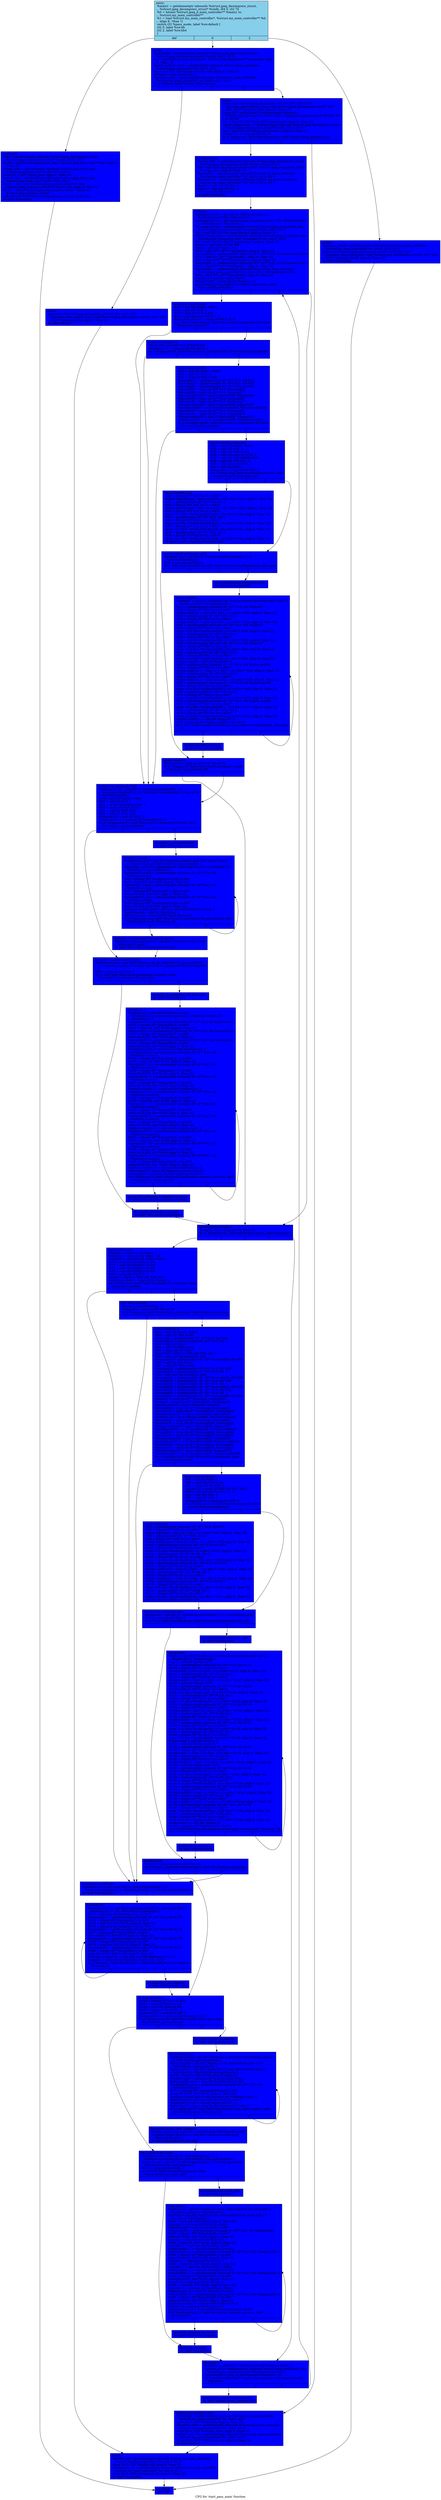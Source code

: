 digraph "CFG for 'start_pass_main' function" {
	label="CFG for 'start_pass_main' function";

	Node0x634fed0 [shape=record, style = filled, fillcolor = blue,  style = filled, fillcolor = skyblue, label="{entry:\l  %main1 = getelementptr inbounds %struct.jpeg_decompress_struct,\l... %struct.jpeg_decompress_struct* %cinfo, i64 0, i32 74\l  %0 = bitcast %struct.jpeg_d_main_controller** %main1 to\l... %struct.my_main_controller**\l  %1 = load %struct.my_main_controller*, %struct.my_main_controller** %0,\l... align 8, !tbaa !2\l  switch i32 %pass_mode, label %sw.default [\l    i32 0, label %sw.bb\l    i32 2, label %sw.bb4\l  ]\l|{<s0>def|<s1>0|<s2>2}}"];
	Node0x634fed0:s0 -> Node0x634e0b0;
	Node0x634fed0:s1 -> Node0x634e190;
	Node0x634fed0:s2 -> Node0x634e240;
	Node0x634e190 [shape=record, style = filled, fillcolor = blue,  style = filled, fillcolor = blue, label="{sw.bb:                                            \l  %upsample = getelementptr inbounds %struct.jpeg_decompress_struct,\l... %struct.jpeg_decompress_struct* %cinfo, i64 0, i32 81\l  %2 = load %struct.jpeg_upsampler*, %struct.jpeg_upsampler** %upsample, align\l... 8, !tbaa !10\l  %need_context_rows = getelementptr inbounds %struct.jpeg_upsampler,\l... %struct.jpeg_upsampler* %2, i64 0, i32 2\l  %3 = load i32, i32* %need_context_rows, align 8, !tbaa !11\l  %tobool = icmp eq i32 %3, 0\l  %process_data = getelementptr inbounds %struct.my_main_controller,\l... %struct.my_main_controller* %1, i64 0, i32 0, i32 1\l  br i1 %tobool, label %if.else, label %if.then\l|{<s0>T|<s1>F}}"];
	Node0x634e190:s0 -> Node0x634e780;
	Node0x634e190:s1 -> Node0x634e850;
	Node0x634e850 [shape=record, style = filled, fillcolor = blue, label="{if.then:                                          \l  store void (%struct.jpeg_decompress_struct*, i8**, i32*, i32)*\l... @process_data_context_main, void (%struct.jpeg_decompress_struct*, i8**,\l... i32*, i32)** %process_data, align 8, !tbaa !13\l  %min_DCT_scaled_size.i = getelementptr inbounds\l... %struct.jpeg_decompress_struct, %struct.jpeg_decompress_struct* %cinfo, i64\l... 0, i32 59\l  %4 = load i32, i32* %min_DCT_scaled_size.i, align 4, !tbaa !16\l  %num_components.i = getelementptr inbounds %struct.jpeg_decompress_struct,\l... %struct.jpeg_decompress_struct* %cinfo, i64 0, i32 8\l  %5 = load i32, i32* %num_components.i, align 8, !tbaa !17\l  %cmp114.i = icmp sgt i32 %5, 0\l  br i1 %cmp114.i, label %for.body.lr.ph.i, label %make_funny_pointers.exit\l|{<s0>T|<s1>F}}"];
	Node0x634e850:s0 -> Node0x6345100;
	Node0x634e850:s1 -> Node0x6345200;
	Node0x6345100 [shape=record, style = filled, fillcolor = blue, label="{for.body.lr.ph.i:                                 \l  %comp_info.i = getelementptr inbounds %struct.jpeg_decompress_struct,\l... %struct.jpeg_decompress_struct* %cinfo, i64 0, i32 43\l  %6 = load %struct.jpeg_component_info*, %struct.jpeg_component_info**\l... %comp_info.i, align 8, !tbaa !18\l  %arrayidx.i = getelementptr inbounds %struct.my_main_controller,\l... %struct.my_main_controller* %1, i64 0, i32 4, i64 0\l  %arrayidx6.i = getelementptr inbounds %struct.my_main_controller,\l... %struct.my_main_controller* %1, i64 0, i32 4, i64 1\l  %add.i = add nsw i32 %4, 2\l  %sub.i = add nsw i32 %4, -2\l  %7 = sext i32 %5 to i64\l  br label %for.body.i\l}"];
	Node0x6345100 -> Node0x63457b0;
	Node0x63457b0 [shape=record, style = filled, fillcolor = blue, label="{for.body.i:                                       \l  %indvars.iv124.i = phi i64 [ 0, %for.body.lr.ph.i ], [\l... %indvars.iv.next125.i, %for.inc54.i ]\l  %compptr.0115.i = phi %struct.jpeg_component_info* [ %6, %for.body.lr.ph.i\l... ], [ %incdec.ptr.i, %for.inc54.i ]\l  %v_samp_factor.i = getelementptr inbounds %struct.jpeg_component_info,\l... %struct.jpeg_component_info* %compptr.0115.i, i64 0, i32 3\l  %8 = load i32, i32* %v_samp_factor.i, align 4, !tbaa !19\l  %DCT_scaled_size.i = getelementptr inbounds %struct.jpeg_component_info,\l... %struct.jpeg_component_info* %compptr.0115.i, i64 0, i32 9\l  %9 = load i32, i32* %DCT_scaled_size.i, align 4, !tbaa !21\l  %mul.i = mul nsw i32 %9, %8\l  %div.i = sdiv i32 %mul.i, %4\l  %10 = load i8***, i8**** %arrayidx.i, align 8, !tbaa !22\l  %arrayidx3.i = getelementptr inbounds i8**, i8*** %10, i64 %indvars.iv124.i\l  %11 = load i8**, i8*** %arrayidx3.i, align 8, !tbaa !22\l  %12 = load i8***, i8**** %arrayidx6.i, align 8, !tbaa !22\l  %arrayidx7.i = getelementptr inbounds i8**, i8*** %12, i64 %indvars.iv124.i\l  %13 = load i8**, i8*** %arrayidx7.i, align 8, !tbaa !22\l  %arrayidx9.i = getelementptr inbounds %struct.my_main_controller,\l... %struct.my_main_controller* %1, i64 0, i32 1, i64 %indvars.iv124.i\l  %14 = load i8**, i8*** %arrayidx9.i, align 8, !tbaa !22\l  %mul11.i = mul i32 %div.i, %add.i\l  %cmp12108.i = icmp sgt i32 %mul11.i, 0\l  br i1 %cmp12108.i, label %for.body13.i.preheader, label\l... %for.cond20.preheader.i\l|{<s0>T|<s1>F}}"];
	Node0x63457b0:s0 -> Node0x6344ed0;
	Node0x63457b0:s1 -> Node0x6358370;
	Node0x6344ed0 [shape=record, style = filled, fillcolor = blue, label="{for.body13.i.preheader:                           \l  %15 = mul i32 %add.i, %div.i\l  %16 = add i32 %15, -1\l  %17 = zext i32 %16 to i64\l  %18 = add nuw nsw i64 %17, 1\l  %min.iters.check71 = icmp ult i64 %18, 4\l  br i1 %min.iters.check71, label %for.body13.i.preheader109, label\l... %min.iters.checked72\l|{<s0>T|<s1>F}}"];
	Node0x6344ed0:s0 -> Node0x6358870;
	Node0x6344ed0:s1 -> Node0x6358990;
	Node0x6358870 [shape=record, style = filled, fillcolor = blue, label="{for.body13.i.preheader109:                        \l  %indvars.iv.i.ph = phi i64 [ 0, %vector.memcheck95 ], [ 0,\l... %min.iters.checked72 ], [ 0, %for.body13.i.preheader ], [ %n.vec74,\l... %middle.block69 ]\l  %19 = mul i32 %add.i, %div.i\l  %20 = add i32 %19, 1\l  %21 = or i64 %indvars.iv.i.ph, 1\l  %22 = trunc i64 %21 to i32\l  %23 = sub i32 %20, %22\l  %24 = sub i32 %19, %22\l  %xtraiter110 = and i32 %23, 3\l  %lcmp.mod111 = icmp eq i32 %xtraiter110, 0\l  br i1 %lcmp.mod111, label %for.body13.i.preheader109.split, label\l... %for.body13.i.prol.preheader\l|{<s0>T|<s1>F}}"];
	Node0x6358870:s0 -> Node0x6359240;
	Node0x6358870:s1 -> Node0x6359360;
	Node0x6359360 [shape=record, style = filled, fillcolor = blue, label="{for.body13.i.prol.preheader:                      \l  br label %for.body13.i.prol\l}"];
	Node0x6359360 -> Node0x6359510;
	Node0x6359510 [shape=record, style = filled, fillcolor = blue, label="{for.body13.i.prol:                                \l  %indvars.iv.i.prol = phi i64 [ %indvars.iv.next.i.prol, %for.body13.i.prol\l... ], [ %indvars.iv.i.ph, %for.body13.i.prol.preheader ]\l  %prol.iter = phi i32 [ %prol.iter.sub, %for.body13.i.prol ], [ %xtraiter110,\l... %for.body13.i.prol.preheader ]\l  %arrayidx15.i.prol = getelementptr inbounds i8*, i8** %14, i64\l... %indvars.iv.i.prol\l  %25 = bitcast i8** %arrayidx15.i.prol to i64*\l  %26 = load i64, i64* %25, align 8, !tbaa !22\l  %arrayidx17.i.prol = getelementptr inbounds i8*, i8** %13, i64\l... %indvars.iv.i.prol\l  %27 = bitcast i8** %arrayidx17.i.prol to i64*\l  store i64 %26, i64* %27, align 8, !tbaa !22\l  %arrayidx19.i.prol = getelementptr inbounds i8*, i8** %11, i64\l... %indvars.iv.i.prol\l  %28 = bitcast i8** %arrayidx19.i.prol to i64*\l  store i64 %26, i64* %28, align 8, !tbaa !22\l  %indvars.iv.next.i.prol = add nuw nsw i64 %indvars.iv.i.prol, 1\l  %prol.iter.sub = add i32 %prol.iter, -1\l  %prol.iter.cmp = icmp eq i32 %prol.iter.sub, 0\l  br i1 %prol.iter.cmp, label %for.body13.i.preheader109.split.loopexit, label\l... %for.body13.i.prol, !llvm.loop !23\l|{<s0>T|<s1>F}}"];
	Node0x6359510:s0 -> Node0x635a250;
	Node0x6359510:s1 -> Node0x6359510;
	Node0x635a250 [shape=record, style = filled, fillcolor = blue, label="{for.body13.i.preheader109.split.loopexit:         \l  %indvars.iv.next.i.prol.lcssa = phi i64 [ %indvars.iv.next.i.prol,\l... %for.body13.i.prol ]\l  br label %for.body13.i.preheader109.split\l}"];
	Node0x635a250 -> Node0x6359240;
	Node0x6359240 [shape=record, style = filled, fillcolor = blue, label="{for.body13.i.preheader109.split:                  \l  %indvars.iv.i.unr = phi i64 [ %indvars.iv.i.ph, %for.body13.i.preheader109\l... ], [ %indvars.iv.next.i.prol.lcssa, %for.body13.i.preheader109.split.loopexit\l... ]\l  %29 = icmp ult i32 %24, 3\l  br i1 %29, label %for.cond20.preheader.i.loopexit, label\l... %for.body13.i.preheader109.split.split\l|{<s0>T|<s1>F}}"];
	Node0x6359240:s0 -> Node0x635a610;
	Node0x6359240:s1 -> Node0x635a6f0;
	Node0x635a6f0 [shape=record, style = filled, fillcolor = blue, label="{for.body13.i.preheader109.split.split:            \l  br label %for.body13.i\l}"];
	Node0x635a6f0 -> Node0x635a8a0;
	Node0x6358990 [shape=record, style = filled, fillcolor = blue, label="{min.iters.checked72:                              \l  %n.vec74 = and i64 %18, 8589934588\l  %cmp.zero75 = icmp eq i64 %n.vec74, 0\l  br i1 %cmp.zero75, label %for.body13.i.preheader109, label %vector.memcheck95\l|{<s0>T|<s1>F}}"];
	Node0x6358990:s0 -> Node0x6358870;
	Node0x6358990:s1 -> Node0x6358b00;
	Node0x6358b00 [shape=record, style = filled, fillcolor = blue, label="{vector.memcheck95:                                \l  %30 = mul i32 %add.i, %div.i\l  %31 = add i32 %30, -1\l  %32 = zext i32 %31 to i64\l  %scevgep77 = getelementptr i8*, i8** %13, i64 %32\l  %scevgep79 = getelementptr i8*, i8** %11, i64 %32\l  %scevgep81 = getelementptr i8*, i8** %14, i64 %32\l  %bound083 = icmp ule i8** %13, %scevgep79\l  %bound184 = icmp ule i8** %11, %scevgep77\l  %found.conflict85 = and i1 %bound083, %bound184\l  %bound086 = icmp ule i8** %13, %scevgep81\l  %bound187 = icmp ule i8** %14, %scevgep77\l  %found.conflict88 = and i1 %bound086, %bound187\l  %conflict.rdx89 = or i1 %found.conflict85, %found.conflict88\l  %bound090 = icmp ule i8** %11, %scevgep81\l  %bound191 = icmp ule i8** %14, %scevgep79\l  %found.conflict92 = and i1 %bound090, %bound191\l  %conflict.rdx93 = or i1 %conflict.rdx89, %found.conflict92\l  br i1 %conflict.rdx93, label %for.body13.i.preheader109, label\l... %vector.body68.preheader\l|{<s0>T|<s1>F}}"];
	Node0x6358b00:s0 -> Node0x6358870;
	Node0x6358b00:s1 -> Node0x635b740;
	Node0x635b740 [shape=record, style = filled, fillcolor = blue, label="{vector.body68.preheader:                          \l  %33 = mul i32 %add.i, %div.i\l  %34 = add i32 %33, -1\l  %35 = zext i32 %34 to i64\l  %36 = add nuw nsw i64 %35, 1\l  %37 = and i64 %36, 8589934588\l  %38 = add nsw i64 %37, -4\l  %39 = lshr exact i64 %38, 2\l  %40 = and i64 %39, 1\l  %lcmp.mod = icmp eq i64 %40, 0\l  br i1 %lcmp.mod, label %vector.body68.prol, label\l... %vector.body68.preheader.split\l|{<s0>T|<s1>F}}"];
	Node0x635b740:s0 -> Node0x635bc90;
	Node0x635b740:s1 -> Node0x635bd10;
	Node0x635bc90 [shape=record, style = filled, fillcolor = blue, label="{vector.body68.prol:                               \l  %41 = bitcast i8** %14 to \<2 x i64\>*\l  %wide.load105.prol = load \<2 x i64\>, \<2 x i64\>* %41, align 8, !tbaa !22\l  %42 = getelementptr i8*, i8** %14, i64 2\l  %43 = bitcast i8** %42 to \<2 x i64\>*\l  %wide.load106.prol = load \<2 x i64\>, \<2 x i64\>* %43, align 8, !tbaa !22\l  %44 = bitcast i8** %13 to \<2 x i64\>*\l  store \<2 x i64\> %wide.load105.prol, \<2 x i64\>* %44, align 8, !tbaa !22\l  %45 = getelementptr i8*, i8** %13, i64 2\l  %46 = bitcast i8** %45 to \<2 x i64\>*\l  store \<2 x i64\> %wide.load106.prol, \<2 x i64\>* %46, align 8, !tbaa !22\l  %47 = bitcast i8** %11 to \<2 x i64\>*\l  store \<2 x i64\> %wide.load105.prol, \<2 x i64\>* %47, align 8, !tbaa !22\l  %48 = getelementptr i8*, i8** %11, i64 2\l  %49 = bitcast i8** %48 to \<2 x i64\>*\l  store \<2 x i64\> %wide.load106.prol, \<2 x i64\>* %49, align 8, !tbaa !22\l  br label %vector.body68.preheader.split\l}"];
	Node0x635bc90 -> Node0x635bd10;
	Node0x635bd10 [shape=record, style = filled, fillcolor = blue, label="{vector.body68.preheader.split:                    \l  %index97.unr = phi i64 [ 0, %vector.body68.preheader ], [ 4,\l... %vector.body68.prol ]\l  %50 = icmp eq i64 %39, 0\l  br i1 %50, label %middle.block69, label %vector.body68.preheader.split.split\l|{<s0>T|<s1>F}}"];
	Node0x635bd10:s0 -> Node0x6358c30;
	Node0x635bd10:s1 -> Node0x635d0f0;
	Node0x635d0f0 [shape=record, style = filled, fillcolor = blue, label="{vector.body68.preheader.split.split:              \l  br label %vector.body68\l}"];
	Node0x635d0f0 -> Node0x635d270;
	Node0x635d270 [shape=record, style = filled, fillcolor = blue, label="{vector.body68:                                    \l  %index97 = phi i64 [ %index97.unr, %vector.body68.preheader.split.split ], [\l... %index.next98.1, %vector.body68 ]\l  %51 = getelementptr inbounds i8*, i8** %14, i64 %index97\l  %52 = bitcast i8** %51 to \<2 x i64\>*\l  %wide.load105 = load \<2 x i64\>, \<2 x i64\>* %52, align 8, !tbaa !22\l  %53 = getelementptr i8*, i8** %51, i64 2\l  %54 = bitcast i8** %53 to \<2 x i64\>*\l  %wide.load106 = load \<2 x i64\>, \<2 x i64\>* %54, align 8, !tbaa !22\l  %55 = getelementptr inbounds i8*, i8** %13, i64 %index97\l  %56 = bitcast i8** %55 to \<2 x i64\>*\l  store \<2 x i64\> %wide.load105, \<2 x i64\>* %56, align 8, !tbaa !22\l  %57 = getelementptr i8*, i8** %55, i64 2\l  %58 = bitcast i8** %57 to \<2 x i64\>*\l  store \<2 x i64\> %wide.load106, \<2 x i64\>* %58, align 8, !tbaa !22\l  %59 = getelementptr inbounds i8*, i8** %11, i64 %index97\l  %60 = bitcast i8** %59 to \<2 x i64\>*\l  store \<2 x i64\> %wide.load105, \<2 x i64\>* %60, align 8, !tbaa !22\l  %61 = getelementptr i8*, i8** %59, i64 2\l  %62 = bitcast i8** %61 to \<2 x i64\>*\l  store \<2 x i64\> %wide.load106, \<2 x i64\>* %62, align 8, !tbaa !22\l  %index.next98 = add i64 %index97, 4\l  %63 = getelementptr inbounds i8*, i8** %14, i64 %index.next98\l  %64 = bitcast i8** %63 to \<2 x i64\>*\l  %wide.load105.1 = load \<2 x i64\>, \<2 x i64\>* %64, align 8, !tbaa !22\l  %65 = getelementptr i8*, i8** %63, i64 2\l  %66 = bitcast i8** %65 to \<2 x i64\>*\l  %wide.load106.1 = load \<2 x i64\>, \<2 x i64\>* %66, align 8, !tbaa !22\l  %67 = getelementptr inbounds i8*, i8** %13, i64 %index.next98\l  %68 = bitcast i8** %67 to \<2 x i64\>*\l  store \<2 x i64\> %wide.load105.1, \<2 x i64\>* %68, align 8, !tbaa !22\l  %69 = getelementptr i8*, i8** %67, i64 2\l  %70 = bitcast i8** %69 to \<2 x i64\>*\l  store \<2 x i64\> %wide.load106.1, \<2 x i64\>* %70, align 8, !tbaa !22\l  %71 = getelementptr inbounds i8*, i8** %11, i64 %index.next98\l  %72 = bitcast i8** %71 to \<2 x i64\>*\l  store \<2 x i64\> %wide.load105.1, \<2 x i64\>* %72, align 8, !tbaa !22\l  %73 = getelementptr i8*, i8** %71, i64 2\l  %74 = bitcast i8** %73 to \<2 x i64\>*\l  store \<2 x i64\> %wide.load106.1, \<2 x i64\>* %74, align 8, !tbaa !22\l  %index.next98.1 = add i64 %index97, 8\l  %75 = icmp eq i64 %index.next98.1, %n.vec74\l  br i1 %75, label %middle.block69.unr-lcssa, label %vector.body68, !llvm.loop\l... !25\l|{<s0>T|<s1>F}}"];
	Node0x635d270:s0 -> Node0x635f9a0;
	Node0x635d270:s1 -> Node0x635d270;
	Node0x635f9a0 [shape=record, style = filled, fillcolor = blue, label="{middle.block69.unr-lcssa:                         \l  br label %middle.block69\l}"];
	Node0x635f9a0 -> Node0x6358c30;
	Node0x6358c30 [shape=record, style = filled, fillcolor = blue, label="{middle.block69:                                   \l  %cmp.n100 = icmp eq i64 %18, %n.vec74\l  br i1 %cmp.n100, label %for.cond20.preheader.i, label\l... %for.body13.i.preheader109\l|{<s0>T|<s1>F}}"];
	Node0x6358c30:s0 -> Node0x6358370;
	Node0x6358c30:s1 -> Node0x6358870;
	Node0x6359630 [shape=record, style = filled, fillcolor = blue, label="{for.cond20.preheader.i.loopexit.unr-lcssa:        \l  br label %for.cond20.preheader.i.loopexit\l}"];
	Node0x6359630 -> Node0x635a610;
	Node0x635a610 [shape=record, style = filled, fillcolor = blue, label="{for.cond20.preheader.i.loopexit:                  \l  br label %for.cond20.preheader.i\l}"];
	Node0x635a610 -> Node0x6358370;
	Node0x6358370 [shape=record, style = filled, fillcolor = blue, label="{for.cond20.preheader.i:                           \l  %cmp22110.i = icmp sgt i32 %div.i, 0\l  br i1 %cmp22110.i, label %for.body23.lr.ph.i, label %for.inc54.i\l|{<s0>T|<s1>F}}"];
	Node0x6358370:s0 -> Node0x63597c0;
	Node0x6358370:s1 -> Node0x6345980;
	Node0x63597c0 [shape=record, style = filled, fillcolor = blue, label="{for.body23.lr.ph.i:                               \l  %mul21.i = shl nsw i32 %div.i, 1\l  %mul24.i = mul nsw i32 %div.i, %4\l  %mul28.i = mul nsw i32 %div.i, %sub.i\l  %76 = sext i32 %mul28.i to i64\l  %77 = sext i32 %mul24.i to i64\l  %78 = sext i32 %mul21.i to i64\l  %79 = sext i32 %mul21.i to i64\l  %80 = icmp sgt i64 %79, 1\l  %smax = select i1 %80, i64 %79, i64 1\l  %min.iters.check = icmp ult i64 %smax, 4\l  br i1 %min.iters.check, label %for.body23.i.preheader, label\l... %min.iters.checked\l|{<s0>T|<s1>F}}"];
	Node0x63597c0:s0 -> Node0x6360a50;
	Node0x63597c0:s1 -> Node0x6360b50;
	Node0x6360a50 [shape=record, style = filled, fillcolor = blue, label="{for.body23.i.preheader:                           \l  %indvars.iv117.i.ph = phi i64 [ 0, %vector.memcheck ], [ 0,\l... %min.iters.checked ], [ 0, %for.body23.lr.ph.i ], [ %n.vec, %middle.block ]\l  br label %for.body23.i\l}"];
	Node0x6360a50 -> Node0x6360fc0;
	Node0x6360b50 [shape=record, style = filled, fillcolor = blue, label="{min.iters.checked:                                \l  %n.vec = and i64 %smax, -4\l  %cmp.zero = icmp eq i64 %n.vec, 0\l  br i1 %cmp.zero, label %for.body23.i.preheader, label %vector.memcheck\l|{<s0>T|<s1>F}}"];
	Node0x6360b50:s0 -> Node0x6360a50;
	Node0x6360b50:s1 -> Node0x6360ce0;
	Node0x6360ce0 [shape=record, style = filled, fillcolor = blue, label="{vector.memcheck:                                  \l  %81 = mul i32 %sub.i, %div.i\l  %82 = sext i32 %81 to i64\l  %scevgep = getelementptr i8*, i8** %13, i64 %82\l  %scevgep24 = getelementptr i8*, i8** %13, i64 -1\l  %83 = shl i32 %div.i, 1\l  %84 = sext i32 %83 to i64\l  %85 = icmp sgt i64 %84, 1\l  %smax25 = select i1 %85, i64 %84, i64 1\l  %86 = add nsw i64 %smax25, %82\l  %scevgep26 = getelementptr i8*, i8** %scevgep24, i64 %86\l  %87 = mul i32 %4, %div.i\l  %88 = sext i32 %87 to i64\l  %scevgep28 = getelementptr i8*, i8** %13, i64 %88\l  %scevgep30 = getelementptr i8*, i8** %13, i64 -1\l  %89 = add nsw i64 %smax25, %88\l  %scevgep31 = getelementptr i8*, i8** %scevgep30, i64 %89\l  %scevgep33 = getelementptr i8*, i8** %14, i64 %88\l  %scevgep35 = getelementptr i8*, i8** %14, i64 -1\l  %scevgep36 = getelementptr i8*, i8** %scevgep35, i64 %89\l  %scevgep38 = getelementptr i8*, i8** %14, i64 %82\l  %scevgep40 = getelementptr i8*, i8** %14, i64 -1\l  %scevgep41 = getelementptr i8*, i8** %scevgep40, i64 %86\l  %bound0 = icmp ule i8** %scevgep, %scevgep31\l  %bound1 = icmp ule i8** %scevgep28, %scevgep26\l  %found.conflict = and i1 %bound0, %bound1\l  %bound043 = icmp ule i8** %scevgep, %scevgep36\l  %bound144 = icmp ule i8** %scevgep33, %scevgep26\l  %found.conflict45 = and i1 %bound043, %bound144\l  %conflict.rdx = or i1 %found.conflict, %found.conflict45\l  %bound046 = icmp ule i8** %scevgep, %scevgep41\l  %bound147 = icmp ule i8** %scevgep38, %scevgep26\l  %found.conflict48 = and i1 %bound046, %bound147\l  %conflict.rdx49 = or i1 %conflict.rdx, %found.conflict48\l  %bound050 = icmp ule i8** %scevgep28, %scevgep36\l  %bound151 = icmp ule i8** %scevgep33, %scevgep31\l  %found.conflict52 = and i1 %bound050, %bound151\l  %conflict.rdx53 = or i1 %conflict.rdx49, %found.conflict52\l  %bound054 = icmp ule i8** %scevgep28, %scevgep41\l  %bound155 = icmp ule i8** %scevgep38, %scevgep31\l  %found.conflict56 = and i1 %bound054, %bound155\l  %conflict.rdx57 = or i1 %conflict.rdx53, %found.conflict56\l  br i1 %conflict.rdx57, label %for.body23.i.preheader, label\l... %vector.body.preheader\l|{<s0>T|<s1>F}}"];
	Node0x6360ce0:s0 -> Node0x6360a50;
	Node0x6360ce0:s1 -> Node0x6362c30;
	Node0x6362c30 [shape=record, style = filled, fillcolor = blue, label="{vector.body.preheader:                            \l  %90 = shl i32 %div.i, 1\l  %91 = sext i32 %90 to i64\l  %92 = icmp sgt i64 %91, 1\l  %smax112 = select i1 %92, i64 %91, i64 1\l  %93 = add nsw i64 %smax112, -4\l  %94 = lshr i64 %93, 2\l  %95 = and i64 %94, 1\l  %lcmp.mod114 = icmp eq i64 %95, 0\l  br i1 %lcmp.mod114, label %vector.body.prol, label\l... %vector.body.preheader.split\l|{<s0>T|<s1>F}}"];
	Node0x6362c30:s0 -> Node0x6363180;
	Node0x6362c30:s1 -> Node0x6363280;
	Node0x6363180 [shape=record, style = filled, fillcolor = blue, label="{vector.body.prol:                                 \l  %96 = getelementptr inbounds i8*, i8** %14, i64 %77\l  %97 = bitcast i8** %96 to \<2 x i64\>*\l  %wide.load.prol = load \<2 x i64\>, \<2 x i64\>* %97, align 8, !tbaa !22\l  %98 = getelementptr i8*, i8** %96, i64 2\l  %99 = bitcast i8** %98 to \<2 x i64\>*\l  %wide.load61.prol = load \<2 x i64\>, \<2 x i64\>* %99, align 8, !tbaa !22\l  %100 = getelementptr inbounds i8*, i8** %13, i64 %76\l  %101 = bitcast i8** %100 to \<2 x i64\>*\l  store \<2 x i64\> %wide.load.prol, \<2 x i64\>* %101, align 8, !tbaa !22\l  %102 = getelementptr i8*, i8** %100, i64 2\l  %103 = bitcast i8** %102 to \<2 x i64\>*\l  store \<2 x i64\> %wide.load61.prol, \<2 x i64\>* %103, align 8, !tbaa !22\l  %104 = getelementptr inbounds i8*, i8** %14, i64 %76\l  %105 = bitcast i8** %104 to \<2 x i64\>*\l  %wide.load64.prol = load \<2 x i64\>, \<2 x i64\>* %105, align 8, !tbaa !22\l  %106 = getelementptr i8*, i8** %104, i64 2\l  %107 = bitcast i8** %106 to \<2 x i64\>*\l  %wide.load65.prol = load \<2 x i64\>, \<2 x i64\>* %107, align 8, !tbaa !22\l  %108 = getelementptr inbounds i8*, i8** %13, i64 %77\l  %109 = bitcast i8** %108 to \<2 x i64\>*\l  store \<2 x i64\> %wide.load64.prol, \<2 x i64\>* %109, align 8, !tbaa !22\l  %110 = getelementptr i8*, i8** %108, i64 2\l  %111 = bitcast i8** %110 to \<2 x i64\>*\l  store \<2 x i64\> %wide.load65.prol, \<2 x i64\>* %111, align 8, !tbaa !22\l  br label %vector.body.preheader.split\l}"];
	Node0x6363180 -> Node0x6363280;
	Node0x6363280 [shape=record, style = filled, fillcolor = blue, label="{vector.body.preheader.split:                      \l  %index.unr = phi i64 [ 0, %vector.body.preheader ], [ 4, %vector.body.prol ]\l  %112 = icmp eq i64 %94, 0\l  br i1 %112, label %middle.block, label %vector.body.preheader.split.split\l|{<s0>T|<s1>F}}"];
	Node0x6363280:s0 -> Node0x6360df0;
	Node0x6363280:s1 -> Node0x63640b0;
	Node0x63640b0 [shape=record, style = filled, fillcolor = blue, label="{vector.body.preheader.split.split:                \l  br label %vector.body\l}"];
	Node0x63640b0 -> Node0x6364230;
	Node0x6364230 [shape=record, style = filled, fillcolor = blue, label="{vector.body:                                      \l  %index = phi i64 [ %index.unr, %vector.body.preheader.split.split ], [\l... %index.next.1, %vector.body ]\l  %113 = add i64 %index, %77\l  %114 = getelementptr inbounds i8*, i8** %14, i64 %113\l  %115 = bitcast i8** %114 to \<2 x i64\>*\l  %wide.load = load \<2 x i64\>, \<2 x i64\>* %115, align 8, !tbaa !22\l  %116 = getelementptr i8*, i8** %114, i64 2\l  %117 = bitcast i8** %116 to \<2 x i64\>*\l  %wide.load61 = load \<2 x i64\>, \<2 x i64\>* %117, align 8, !tbaa !22\l  %118 = add i64 %index, %76\l  %119 = getelementptr inbounds i8*, i8** %13, i64 %118\l  %120 = bitcast i8** %119 to \<2 x i64\>*\l  store \<2 x i64\> %wide.load, \<2 x i64\>* %120, align 8, !tbaa !22\l  %121 = getelementptr i8*, i8** %119, i64 2\l  %122 = bitcast i8** %121 to \<2 x i64\>*\l  store \<2 x i64\> %wide.load61, \<2 x i64\>* %122, align 8, !tbaa !22\l  %123 = getelementptr inbounds i8*, i8** %14, i64 %118\l  %124 = bitcast i8** %123 to \<2 x i64\>*\l  %wide.load64 = load \<2 x i64\>, \<2 x i64\>* %124, align 8, !tbaa !22\l  %125 = getelementptr i8*, i8** %123, i64 2\l  %126 = bitcast i8** %125 to \<2 x i64\>*\l  %wide.load65 = load \<2 x i64\>, \<2 x i64\>* %126, align 8, !tbaa !22\l  %127 = getelementptr inbounds i8*, i8** %13, i64 %113\l  %128 = bitcast i8** %127 to \<2 x i64\>*\l  store \<2 x i64\> %wide.load64, \<2 x i64\>* %128, align 8, !tbaa !22\l  %129 = getelementptr i8*, i8** %127, i64 2\l  %130 = bitcast i8** %129 to \<2 x i64\>*\l  store \<2 x i64\> %wide.load65, \<2 x i64\>* %130, align 8, !tbaa !22\l  %index.next = add i64 %index, 4\l  %131 = add i64 %index.next, %77\l  %132 = getelementptr inbounds i8*, i8** %14, i64 %131\l  %133 = bitcast i8** %132 to \<2 x i64\>*\l  %wide.load.1 = load \<2 x i64\>, \<2 x i64\>* %133, align 8, !tbaa !22\l  %134 = getelementptr i8*, i8** %132, i64 2\l  %135 = bitcast i8** %134 to \<2 x i64\>*\l  %wide.load61.1 = load \<2 x i64\>, \<2 x i64\>* %135, align 8, !tbaa !22\l  %136 = add i64 %index.next, %76\l  %137 = getelementptr inbounds i8*, i8** %13, i64 %136\l  %138 = bitcast i8** %137 to \<2 x i64\>*\l  store \<2 x i64\> %wide.load.1, \<2 x i64\>* %138, align 8, !tbaa !22\l  %139 = getelementptr i8*, i8** %137, i64 2\l  %140 = bitcast i8** %139 to \<2 x i64\>*\l  store \<2 x i64\> %wide.load61.1, \<2 x i64\>* %140, align 8, !tbaa !22\l  %141 = getelementptr inbounds i8*, i8** %14, i64 %136\l  %142 = bitcast i8** %141 to \<2 x i64\>*\l  %wide.load64.1 = load \<2 x i64\>, \<2 x i64\>* %142, align 8, !tbaa !22\l  %143 = getelementptr i8*, i8** %141, i64 2\l  %144 = bitcast i8** %143 to \<2 x i64\>*\l  %wide.load65.1 = load \<2 x i64\>, \<2 x i64\>* %144, align 8, !tbaa !22\l  %145 = getelementptr inbounds i8*, i8** %13, i64 %131\l  %146 = bitcast i8** %145 to \<2 x i64\>*\l  store \<2 x i64\> %wide.load64.1, \<2 x i64\>* %146, align 8, !tbaa !22\l  %147 = getelementptr i8*, i8** %145, i64 2\l  %148 = bitcast i8** %147 to \<2 x i64\>*\l  store \<2 x i64\> %wide.load65.1, \<2 x i64\>* %148, align 8, !tbaa !22\l  %index.next.1 = add i64 %index, 8\l  %149 = icmp eq i64 %index.next.1, %n.vec\l  br i1 %149, label %middle.block.unr-lcssa, label %vector.body, !llvm.loop !28\l|{<s0>T|<s1>F}}"];
	Node0x6364230:s0 -> Node0x63560b0;
	Node0x6364230:s1 -> Node0x6364230;
	Node0x63560b0 [shape=record, style = filled, fillcolor = blue, label="{middle.block.unr-lcssa:                           \l  br label %middle.block\l}"];
	Node0x63560b0 -> Node0x6360df0;
	Node0x6360df0 [shape=record, style = filled, fillcolor = blue, label="{middle.block:                                     \l  %cmp.n = icmp eq i64 %smax, %n.vec\l  br i1 %cmp.n, label %for.body46.lr.ph.i, label %for.body23.i.preheader\l|{<s0>T|<s1>F}}"];
	Node0x6360df0:s0 -> Node0x6356350;
	Node0x6360df0:s1 -> Node0x6360a50;
	Node0x635a8a0 [shape=record, style = filled, fillcolor = blue, label="{for.body13.i:                                     \l  %indvars.iv.i = phi i64 [ %indvars.iv.i.unr,\l... %for.body13.i.preheader109.split.split ], [ %indvars.iv.next.i.3,\l... %for.body13.i ]\l  %arrayidx15.i = getelementptr inbounds i8*, i8** %14, i64 %indvars.iv.i\l  %150 = bitcast i8** %arrayidx15.i to i64*\l  %151 = load i64, i64* %150, align 8, !tbaa !22\l  %arrayidx17.i = getelementptr inbounds i8*, i8** %13, i64 %indvars.iv.i\l  %152 = bitcast i8** %arrayidx17.i to i64*\l  store i64 %151, i64* %152, align 8, !tbaa !22\l  %arrayidx19.i = getelementptr inbounds i8*, i8** %11, i64 %indvars.iv.i\l  %153 = bitcast i8** %arrayidx19.i to i64*\l  store i64 %151, i64* %153, align 8, !tbaa !22\l  %indvars.iv.next.i = add nuw nsw i64 %indvars.iv.i, 1\l  %arrayidx15.i.1 = getelementptr inbounds i8*, i8** %14, i64\l... %indvars.iv.next.i\l  %154 = bitcast i8** %arrayidx15.i.1 to i64*\l  %155 = load i64, i64* %154, align 8, !tbaa !22\l  %arrayidx17.i.1 = getelementptr inbounds i8*, i8** %13, i64\l... %indvars.iv.next.i\l  %156 = bitcast i8** %arrayidx17.i.1 to i64*\l  store i64 %155, i64* %156, align 8, !tbaa !22\l  %arrayidx19.i.1 = getelementptr inbounds i8*, i8** %11, i64\l... %indvars.iv.next.i\l  %157 = bitcast i8** %arrayidx19.i.1 to i64*\l  store i64 %155, i64* %157, align 8, !tbaa !22\l  %indvars.iv.next.i.1 = add nsw i64 %indvars.iv.i, 2\l  %arrayidx15.i.2 = getelementptr inbounds i8*, i8** %14, i64\l... %indvars.iv.next.i.1\l  %158 = bitcast i8** %arrayidx15.i.2 to i64*\l  %159 = load i64, i64* %158, align 8, !tbaa !22\l  %arrayidx17.i.2 = getelementptr inbounds i8*, i8** %13, i64\l... %indvars.iv.next.i.1\l  %160 = bitcast i8** %arrayidx17.i.2 to i64*\l  store i64 %159, i64* %160, align 8, !tbaa !22\l  %arrayidx19.i.2 = getelementptr inbounds i8*, i8** %11, i64\l... %indvars.iv.next.i.1\l  %161 = bitcast i8** %arrayidx19.i.2 to i64*\l  store i64 %159, i64* %161, align 8, !tbaa !22\l  %indvars.iv.next.i.2 = add nsw i64 %indvars.iv.i, 3\l  %arrayidx15.i.3 = getelementptr inbounds i8*, i8** %14, i64\l... %indvars.iv.next.i.2\l  %162 = bitcast i8** %arrayidx15.i.3 to i64*\l  %163 = load i64, i64* %162, align 8, !tbaa !22\l  %arrayidx17.i.3 = getelementptr inbounds i8*, i8** %13, i64\l... %indvars.iv.next.i.2\l  %164 = bitcast i8** %arrayidx17.i.3 to i64*\l  store i64 %163, i64* %164, align 8, !tbaa !22\l  %arrayidx19.i.3 = getelementptr inbounds i8*, i8** %11, i64\l... %indvars.iv.next.i.2\l  %165 = bitcast i8** %arrayidx19.i.3 to i64*\l  store i64 %163, i64* %165, align 8, !tbaa !22\l  %indvars.iv.next.i.3 = add nsw i64 %indvars.iv.i, 4\l  %lftr.wideiv.3 = trunc i64 %indvars.iv.next.i.3 to i32\l  %exitcond.3 = icmp eq i32 %lftr.wideiv.3, %mul11.i\l  br i1 %exitcond.3, label %for.cond20.preheader.i.loopexit.unr-lcssa, label\l... %for.body13.i, !llvm.loop !29\l|{<s0>T|<s1>F}}"];
	Node0x635a8a0:s0 -> Node0x6359630;
	Node0x635a8a0:s1 -> Node0x635a8a0;
	Node0x636b860 [shape=record, style = filled, fillcolor = blue, label="{for.body46.lr.ph.i.loopexit:                      \l  br label %for.body46.lr.ph.i\l}"];
	Node0x636b860 -> Node0x6356350;
	Node0x6356350 [shape=record, style = filled, fillcolor = blue, label="{for.body46.lr.ph.i:                               \l  %166 = bitcast i8** %11 to i64*\l  %167 = zext i32 %div.i to i64\l  %168 = zext i32 %div.i to i64\l  %169 = add nsw i64 %168, -1\l  %xtraiter115 = and i64 %168, 3\l  %lcmp.mod116 = icmp eq i64 %xtraiter115, 0\l  br i1 %lcmp.mod116, label %for.body46.lr.ph.i.split, label\l... %for.body46.i.prol.preheader\l|{<s0>T|<s1>F}}"];
	Node0x6356350:s0 -> Node0x635fc70;
	Node0x6356350:s1 -> Node0x635fd90;
	Node0x635fd90 [shape=record, style = filled, fillcolor = blue, label="{for.body46.i.prol.preheader:                      \l  br label %for.body46.i.prol\l}"];
	Node0x635fd90 -> Node0x635ff40;
	Node0x635ff40 [shape=record, style = filled, fillcolor = blue, label="{for.body46.i.prol:                                \l  %indvars.iv.prol = phi i64 [ %indvars.iv.next.prol, %for.body46.i.prol ], [\l... 0, %for.body46.i.prol.preheader ]\l  %i.2113.i.prol = phi i32 [ %inc52.i.prol, %for.body46.i.prol ], [ 0,\l... %for.body46.i.prol.preheader ]\l  %prol.iter117 = phi i64 [ %prol.iter117.sub, %for.body46.i.prol ], [\l... %xtraiter115, %for.body46.i.prol.preheader ]\l  %170 = load i64, i64* %166, align 8, !tbaa !22\l  %sub48.i.prol = sub nsw i32 %i.2113.i.prol, %div.i\l  %idxprom49.i.prol = sext i32 %sub48.i.prol to i64\l  %arrayidx50.i.prol = getelementptr inbounds i8*, i8** %11, i64\l... %idxprom49.i.prol\l  %171 = bitcast i8** %arrayidx50.i.prol to i64*\l  store i64 %170, i64* %171, align 8, !tbaa !22\l  %indvars.iv.next.prol = add nuw nsw i64 %indvars.iv.prol, 1\l  %inc52.i.prol = add nuw nsw i32 %i.2113.i.prol, 1\l  %prol.iter117.sub = add i64 %prol.iter117, -1\l  %prol.iter117.cmp = icmp eq i64 %prol.iter117.sub, 0\l  br i1 %prol.iter117.cmp, label %for.body46.lr.ph.i.split.loopexit, label\l... %for.body46.i.prol, !llvm.loop !30\l|{<s0>T|<s1>F}}"];
	Node0x635ff40:s0 -> Node0x636d610;
	Node0x635ff40:s1 -> Node0x635ff40;
	Node0x636d610 [shape=record, style = filled, fillcolor = blue, label="{for.body46.lr.ph.i.split.loopexit:                \l  %inc52.i.prol.lcssa = phi i32 [ %inc52.i.prol, %for.body46.i.prol ]\l  %indvars.iv.next.prol.lcssa = phi i64 [ %indvars.iv.next.prol,\l... %for.body46.i.prol ]\l  br label %for.body46.lr.ph.i.split\l}"];
	Node0x636d610 -> Node0x635fc70;
	Node0x635fc70 [shape=record, style = filled, fillcolor = blue, label="{for.body46.lr.ph.i.split:                         \l  %indvars.iv.unr = phi i64 [ 0, %for.body46.lr.ph.i ], [\l... %indvars.iv.next.prol.lcssa, %for.body46.lr.ph.i.split.loopexit ]\l  %i.2113.i.unr = phi i32 [ 0, %for.body46.lr.ph.i ], [ %inc52.i.prol.lcssa,\l... %for.body46.lr.ph.i.split.loopexit ]\l  %172 = icmp ult i64 %169, 3\l  br i1 %172, label %for.inc54.i.loopexit, label\l... %for.body46.lr.ph.i.split.split\l|{<s0>T|<s1>F}}"];
	Node0x635fc70:s0 -> Node0x636d9d0;
	Node0x635fc70:s1 -> Node0x636dab0;
	Node0x636dab0 [shape=record, style = filled, fillcolor = blue, label="{for.body46.lr.ph.i.split.split:                   \l  br label %for.body46.i\l}"];
	Node0x636dab0 -> Node0x636dc60;
	Node0x6360fc0 [shape=record, style = filled, fillcolor = blue, label="{for.body23.i:                                     \l  %indvars.iv117.i = phi i64 [ %indvars.iv.next118.i, %for.body23.i ], [\l... %indvars.iv117.i.ph, %for.body23.i.preheader ]\l  %173 = add nsw i64 %indvars.iv117.i, %77\l  %arrayidx27.i = getelementptr inbounds i8*, i8** %14, i64 %173\l  %174 = bitcast i8** %arrayidx27.i to i64*\l  %175 = load i64, i64* %174, align 8, !tbaa !22\l  %176 = add nsw i64 %indvars.iv117.i, %76\l  %arrayidx31.i = getelementptr inbounds i8*, i8** %13, i64 %176\l  %177 = bitcast i8** %arrayidx31.i to i64*\l  store i64 %175, i64* %177, align 8, !tbaa !22\l  %arrayidx36.i = getelementptr inbounds i8*, i8** %14, i64 %176\l  %178 = bitcast i8** %arrayidx36.i to i64*\l  %179 = load i64, i64* %178, align 8, !tbaa !22\l  %arrayidx40.i = getelementptr inbounds i8*, i8** %13, i64 %173\l  %180 = bitcast i8** %arrayidx40.i to i64*\l  store i64 %179, i64* %180, align 8, !tbaa !22\l  %indvars.iv.next118.i = add nuw nsw i64 %indvars.iv117.i, 1\l  %cmp22.i = icmp slt i64 %indvars.iv.next118.i, %78\l  br i1 %cmp22.i, label %for.body23.i, label %for.body46.lr.ph.i.loopexit,\l... !llvm.loop !31\l|{<s0>T|<s1>F}}"];
	Node0x6360fc0:s0 -> Node0x6360fc0;
	Node0x6360fc0:s1 -> Node0x636b860;
	Node0x636dc60 [shape=record, style = filled, fillcolor = blue, label="{for.body46.i:                                     \l  %indvars.iv = phi i64 [ %indvars.iv.unr, %for.body46.lr.ph.i.split.split ],\l... [ %indvars.iv.next.3, %for.body46.i ]\l  %i.2113.i = phi i32 [ %i.2113.i.unr, %for.body46.lr.ph.i.split.split ], [\l... %inc52.i.3, %for.body46.i ]\l  %181 = load i64, i64* %166, align 8, !tbaa !22\l  %sub48.i = sub nsw i32 %i.2113.i, %div.i\l  %idxprom49.i = sext i32 %sub48.i to i64\l  %arrayidx50.i = getelementptr inbounds i8*, i8** %11, i64 %idxprom49.i\l  %182 = bitcast i8** %arrayidx50.i to i64*\l  store i64 %181, i64* %182, align 8, !tbaa !22\l  %inc52.i = add nuw nsw i32 %i.2113.i, 1\l  %183 = load i64, i64* %166, align 8, !tbaa !22\l  %sub48.i.1 = sub nsw i32 %inc52.i, %div.i\l  %idxprom49.i.1 = sext i32 %sub48.i.1 to i64\l  %arrayidx50.i.1 = getelementptr inbounds i8*, i8** %11, i64 %idxprom49.i.1\l  %184 = bitcast i8** %arrayidx50.i.1 to i64*\l  store i64 %183, i64* %184, align 8, !tbaa !22\l  %inc52.i.1 = add nsw i32 %i.2113.i, 2\l  %185 = load i64, i64* %166, align 8, !tbaa !22\l  %sub48.i.2 = sub nsw i32 %inc52.i.1, %div.i\l  %idxprom49.i.2 = sext i32 %sub48.i.2 to i64\l  %arrayidx50.i.2 = getelementptr inbounds i8*, i8** %11, i64 %idxprom49.i.2\l  %186 = bitcast i8** %arrayidx50.i.2 to i64*\l  store i64 %185, i64* %186, align 8, !tbaa !22\l  %inc52.i.2 = add nsw i32 %i.2113.i, 3\l  %187 = load i64, i64* %166, align 8, !tbaa !22\l  %sub48.i.3 = sub nsw i32 %inc52.i.2, %div.i\l  %idxprom49.i.3 = sext i32 %sub48.i.3 to i64\l  %arrayidx50.i.3 = getelementptr inbounds i8*, i8** %11, i64 %idxprom49.i.3\l  %188 = bitcast i8** %arrayidx50.i.3 to i64*\l  store i64 %187, i64* %188, align 8, !tbaa !22\l  %indvars.iv.next.3 = add nsw i64 %indvars.iv, 4\l  %inc52.i.3 = add nsw i32 %i.2113.i, 4\l  %exitcond123.i.3 = icmp eq i64 %indvars.iv.next.3, %167\l  br i1 %exitcond123.i.3, label %for.inc54.i.loopexit.unr-lcssa, label\l... %for.body46.i\l|{<s0>T|<s1>F}}"];
	Node0x636dc60:s0 -> Node0x636fb80;
	Node0x636dc60:s1 -> Node0x636dc60;
	Node0x636fb80 [shape=record, style = filled, fillcolor = blue, label="{for.inc54.i.loopexit.unr-lcssa:                   \l  br label %for.inc54.i.loopexit\l}"];
	Node0x636fb80 -> Node0x636d9d0;
	Node0x636d9d0 [shape=record, style = filled, fillcolor = blue, label="{for.inc54.i.loopexit:                             \l  br label %for.inc54.i\l}"];
	Node0x636d9d0 -> Node0x6345980;
	Node0x6345980 [shape=record, style = filled, fillcolor = blue, label="{for.inc54.i:                                      \l  %indvars.iv.next125.i = add nuw nsw i64 %indvars.iv124.i, 1\l  %incdec.ptr.i = getelementptr inbounds %struct.jpeg_component_info,\l... %struct.jpeg_component_info* %compptr.0115.i, i64 1\l  %exitcond20 = icmp eq i64 %indvars.iv.next125.i, %7\l  br i1 %exitcond20, label %make_funny_pointers.exit.loopexit, label\l... %for.body.i\l|{<s0>T|<s1>F}}"];
	Node0x6345980:s0 -> Node0x636fe20;
	Node0x6345980:s1 -> Node0x63457b0;
	Node0x636fe20 [shape=record, style = filled, fillcolor = blue, label="{make_funny_pointers.exit.loopexit:                \l  br label %make_funny_pointers.exit\l}"];
	Node0x636fe20 -> Node0x6345200;
	Node0x6345200 [shape=record, style = filled, fillcolor = blue, label="{make_funny_pointers.exit:                         \l  %whichptr = getelementptr inbounds %struct.my_main_controller,\l... %struct.my_main_controller* %1, i64 0, i32 5\l  store i32 0, i32* %whichptr, align 8, !tbaa !32\l  %context_state = getelementptr inbounds %struct.my_main_controller,\l... %struct.my_main_controller* %1, i64 0, i32 6\l  store i32 0, i32* %context_state, align 4, !tbaa !33\l  %iMCU_row_ctr = getelementptr inbounds %struct.my_main_controller,\l... %struct.my_main_controller* %1, i64 0, i32 8\l  store i32 0, i32* %iMCU_row_ctr, align 4, !tbaa !34\l  br label %if.end\l}"];
	Node0x6345200 -> Node0x635cc70;
	Node0x634e780 [shape=record, style = filled, fillcolor = blue, label="{if.else:                                          \l  store void (%struct.jpeg_decompress_struct*, i8**, i32*, i32)*\l... @process_data_simple_main, void (%struct.jpeg_decompress_struct*, i8**, i32*,\l... i32)** %process_data, align 8, !tbaa !13\l  br label %if.end\l}"];
	Node0x634e780 -> Node0x635cc70;
	Node0x635cc70 [shape=record, style = filled, fillcolor = blue,  style = filled, fillcolor = blue, label="{if.end:                                           \l  %buffer_full = getelementptr inbounds %struct.my_main_controller,\l... %struct.my_main_controller* %1, i64 0, i32 2\l  store i32 0, i32* %buffer_full, align 8, !tbaa !35\l  %rowgroup_ctr = getelementptr inbounds %struct.my_main_controller,\l... %struct.my_main_controller* %1, i64 0, i32 3\l  store i32 0, i32* %rowgroup_ctr, align 4, !tbaa !36\l  br label %sw.epilog\l}"];
	Node0x635cc70 -> Node0x6371670;
	Node0x634e240 [shape=record, style = filled, fillcolor = blue, label="{sw.bb4:                                           \l  %process_data6 = getelementptr inbounds %struct.my_main_controller,\l... %struct.my_main_controller* %1, i64 0, i32 0, i32 1\l  store void (%struct.jpeg_decompress_struct*, i8**, i32*, i32)*\l... @process_data_crank_post, void (%struct.jpeg_decompress_struct*, i8**, i32*,\l... i32)** %process_data6, align 8, !tbaa !13\l  br label %sw.epilog\l}"];
	Node0x634e240 -> Node0x6371670;
	Node0x634e0b0 [shape=record, style = filled, fillcolor = blue,  style = filled, fillcolor = blue, label="{sw.default:                                       \l  %err = getelementptr inbounds %struct.jpeg_decompress_struct,\l... %struct.jpeg_decompress_struct* %cinfo, i64 0, i32 0\l  %189 = load %struct.jpeg_error_mgr*, %struct.jpeg_error_mgr** %err, align 8,\l... !tbaa !37\l  %msg_code = getelementptr inbounds %struct.jpeg_error_mgr,\l... %struct.jpeg_error_mgr* %189, i64 0, i32 5\l  store i32 4, i32* %msg_code, align 8, !tbaa !38\l  %error_exit = getelementptr inbounds %struct.jpeg_error_mgr,\l... %struct.jpeg_error_mgr* %189, i64 0, i32 0\l  %190 = load void (%struct.jpeg_common_struct*)*, void\l... (%struct.jpeg_common_struct*)** %error_exit, align 8, !tbaa !41\l  %191 = bitcast %struct.jpeg_decompress_struct* %cinfo to\l... %struct.jpeg_common_struct*\l  tail call void %190(%struct.jpeg_common_struct* %191) #1\l  br label %sw.epilog\l}"];
	Node0x634e0b0 -> Node0x6371670;
	Node0x6371670 [shape=record, style = filled, fillcolor = blue, label="{sw.epilog:                                        \l  ret void\l}"];
}
